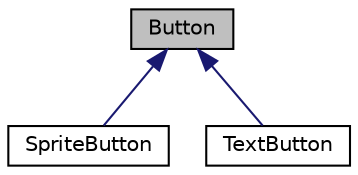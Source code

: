 digraph "Button"
{
 // LATEX_PDF_SIZE
  edge [fontname="Helvetica",fontsize="10",labelfontname="Helvetica",labelfontsize="10"];
  node [fontname="Helvetica",fontsize="10",shape=record];
  Node1 [label="Button",height=0.2,width=0.4,color="black", fillcolor="grey75", style="filled", fontcolor="black",tooltip="base class for buttons"];
  Node1 -> Node2 [dir="back",color="midnightblue",fontsize="10",style="solid"];
  Node2 [label="SpriteButton",height=0.2,width=0.4,color="black", fillcolor="white", style="filled",URL="$class_sprite_button.html",tooltip="class to use image as button"];
  Node1 -> Node3 [dir="back",color="midnightblue",fontsize="10",style="solid"];
  Node3 [label="TextButton",height=0.2,width=0.4,color="black", fillcolor="white", style="filled",URL="$class_text_button.html",tooltip="class for button that diplays a text"];
}
